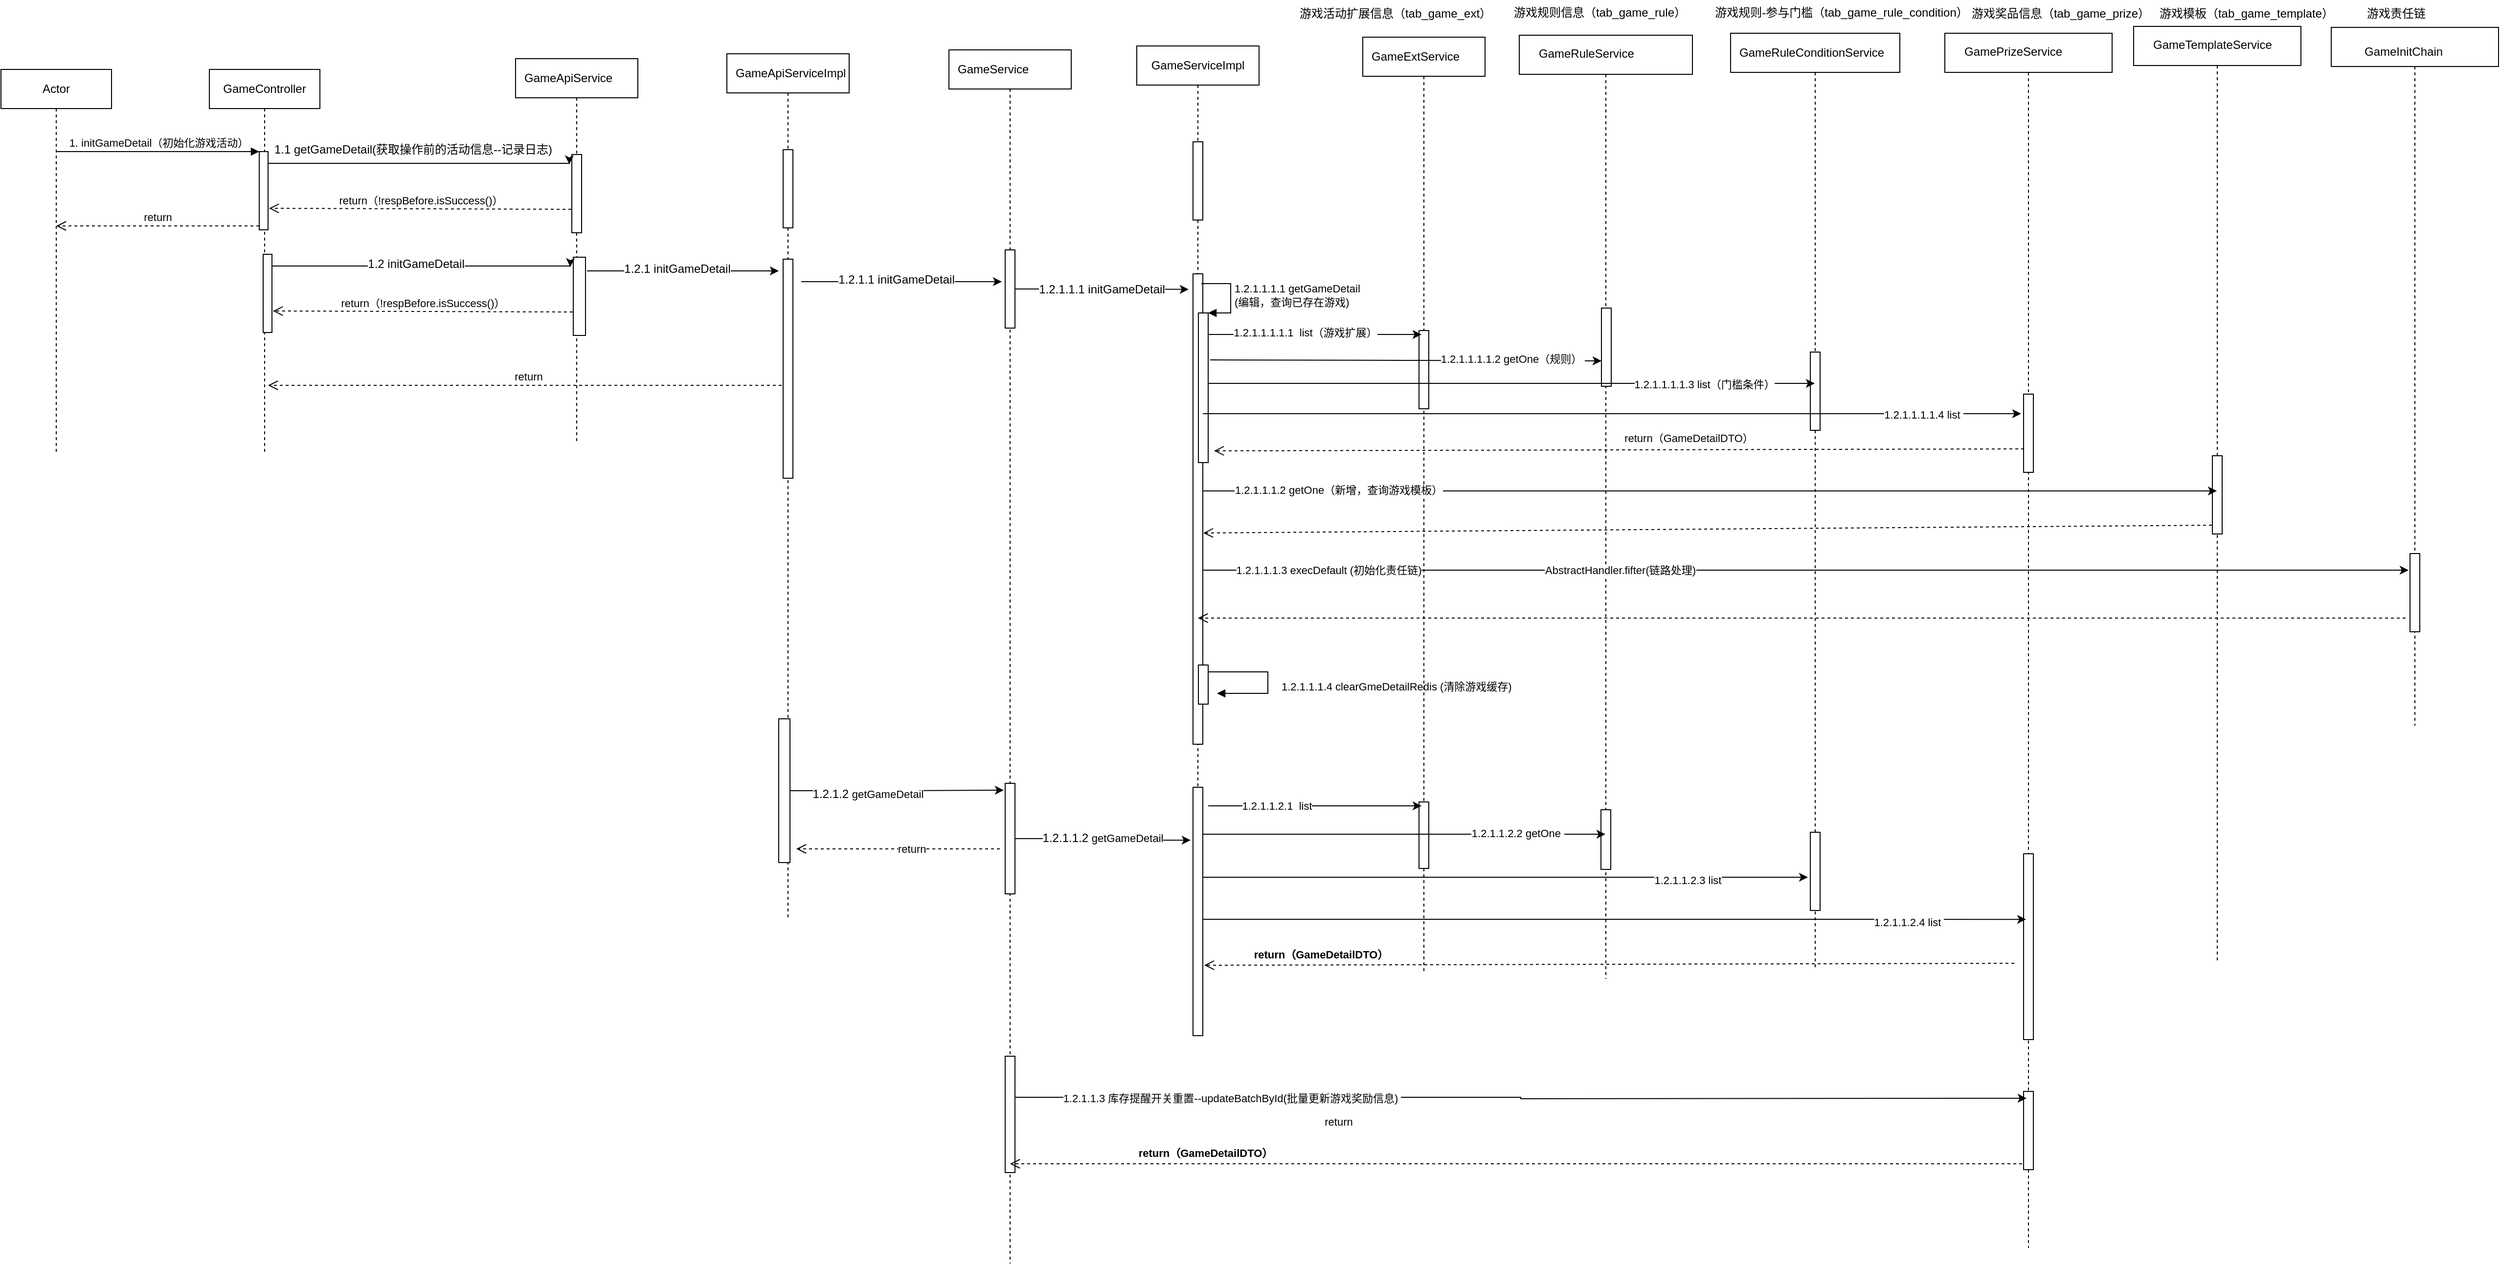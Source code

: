 <mxfile version="20.0.4" type="github">
  <diagram id="1G8xQlf1kXc83v-TsdEQ" name="第 1 页">
    <mxGraphModel dx="2686" dy="1250" grid="0" gridSize="10" guides="1" tooltips="1" connect="1" arrows="1" fold="1" page="0" pageScale="1" pageWidth="827" pageHeight="1169" math="0" shadow="0">
      <root>
        <mxCell id="0" />
        <mxCell id="1" parent="0" />
        <mxCell id="di5l27wVPfo-70FuPS_U-1" value="Actor" style="shape=umlLifeline;perimeter=lifelinePerimeter;whiteSpace=wrap;html=1;container=1;collapsible=0;recursiveResize=0;outlineConnect=0;" vertex="1" parent="1">
          <mxGeometry x="-565" y="3" width="113" height="392" as="geometry" />
        </mxCell>
        <mxCell id="di5l27wVPfo-70FuPS_U-2" value="GameController" style="shape=umlLifeline;perimeter=lifelinePerimeter;whiteSpace=wrap;html=1;container=1;collapsible=0;recursiveResize=0;outlineConnect=0;" vertex="1" parent="1">
          <mxGeometry x="-352" y="3" width="113" height="392" as="geometry" />
        </mxCell>
        <mxCell id="di5l27wVPfo-70FuPS_U-3" value="" style="html=1;points=[];perimeter=orthogonalPerimeter;" vertex="1" parent="di5l27wVPfo-70FuPS_U-2">
          <mxGeometry x="51" y="84" width="9" height="80" as="geometry" />
        </mxCell>
        <mxCell id="di5l27wVPfo-70FuPS_U-172" value="return" style="html=1;verticalAlign=bottom;endArrow=open;dashed=1;endSize=8;rounded=0;" edge="1" parent="di5l27wVPfo-70FuPS_U-2" source="di5l27wVPfo-70FuPS_U-92">
          <mxGeometry relative="1" as="geometry">
            <mxPoint x="60" y="323" as="targetPoint" />
            <mxPoint x="268" y="323" as="sourcePoint" />
          </mxGeometry>
        </mxCell>
        <mxCell id="di5l27wVPfo-70FuPS_U-4" value="1. initGameDetail（初始化游戏活动）" style="html=1;verticalAlign=bottom;endArrow=block;entryX=0;entryY=0;rounded=0;" edge="1" target="di5l27wVPfo-70FuPS_U-3" parent="1" source="di5l27wVPfo-70FuPS_U-1">
          <mxGeometry relative="1" as="geometry">
            <mxPoint x="-548" y="82" as="sourcePoint" />
          </mxGeometry>
        </mxCell>
        <mxCell id="di5l27wVPfo-70FuPS_U-8" value="&lt;div style=&quot;text-align: start;&quot;&gt;&lt;font face=&quot;monospace&quot; color=&quot;#ba0000&quot;&gt;&lt;span style=&quot;font-size: 0px;&quot;&gt;GameApiService&lt;/span&gt;&lt;/font&gt;&lt;br&gt;&lt;/div&gt;" style="shape=umlLifeline;perimeter=lifelinePerimeter;whiteSpace=wrap;html=1;container=1;collapsible=0;recursiveResize=0;outlineConnect=0;" vertex="1" parent="1">
          <mxGeometry x="-39" y="-8" width="125" height="392" as="geometry" />
        </mxCell>
        <mxCell id="di5l27wVPfo-70FuPS_U-9" value="" style="html=1;points=[];perimeter=orthogonalPerimeter;" vertex="1" parent="di5l27wVPfo-70FuPS_U-8">
          <mxGeometry x="57.5" y="98" width="10" height="80" as="geometry" />
        </mxCell>
        <mxCell id="di5l27wVPfo-70FuPS_U-11" value="GameApiService" style="text;whiteSpace=wrap;html=1;" vertex="1" parent="di5l27wVPfo-70FuPS_U-8">
          <mxGeometry x="7" y="6" width="118" height="36" as="geometry" />
        </mxCell>
        <mxCell id="di5l27wVPfo-70FuPS_U-35" style="edgeStyle=orthogonalEdgeStyle;rounded=0;orthogonalLoop=1;jettySize=auto;html=1;" edge="1" parent="di5l27wVPfo-70FuPS_U-8">
          <mxGeometry relative="1" as="geometry">
            <Array as="points">
              <mxPoint x="73" y="217" />
            </Array>
            <mxPoint x="73" y="217" as="sourcePoint" />
            <mxPoint x="269" y="217" as="targetPoint" />
          </mxGeometry>
        </mxCell>
        <mxCell id="di5l27wVPfo-70FuPS_U-37" value="&lt;span style=&quot;font-size: 12px;&quot;&gt;1.2.1 initGameDetail&lt;/span&gt;" style="edgeLabel;html=1;align=center;verticalAlign=middle;resizable=0;points=[];" vertex="1" connectable="0" parent="di5l27wVPfo-70FuPS_U-35">
          <mxGeometry x="-0.059" y="2" relative="1" as="geometry">
            <mxPoint as="offset" />
          </mxGeometry>
        </mxCell>
        <mxCell id="di5l27wVPfo-70FuPS_U-12" style="edgeStyle=orthogonalEdgeStyle;rounded=0;orthogonalLoop=1;jettySize=auto;html=1;entryX=-0.25;entryY=0.125;entryDx=0;entryDy=0;entryPerimeter=0;" edge="1" parent="1" source="di5l27wVPfo-70FuPS_U-3" target="di5l27wVPfo-70FuPS_U-9">
          <mxGeometry relative="1" as="geometry">
            <Array as="points">
              <mxPoint x="-219" y="99" />
              <mxPoint x="-219" y="99" />
            </Array>
          </mxGeometry>
        </mxCell>
        <mxCell id="di5l27wVPfo-70FuPS_U-13" value="1.1 getGameDetail(获取操作前的活动信息--记录日志)" style="text;html=1;align=center;verticalAlign=middle;resizable=0;points=[];autosize=1;strokeColor=none;fillColor=none;" vertex="1" parent="1">
          <mxGeometry x="-295" y="72" width="302" height="26" as="geometry" />
        </mxCell>
        <mxCell id="di5l27wVPfo-70FuPS_U-15" value="return（!respBefore.isSuccess()）" style="html=1;verticalAlign=bottom;endArrow=open;dashed=1;endSize=8;exitX=-0.05;exitY=0.7;rounded=0;exitDx=0;exitDy=0;exitPerimeter=0;entryX=1.111;entryY=0.725;entryDx=0;entryDy=0;entryPerimeter=0;" edge="1" parent="1" source="di5l27wVPfo-70FuPS_U-9" target="di5l27wVPfo-70FuPS_U-3">
          <mxGeometry relative="1" as="geometry">
            <mxPoint x="-290" y="140" as="targetPoint" />
            <mxPoint x="-291" y="173" as="sourcePoint" />
          </mxGeometry>
        </mxCell>
        <mxCell id="di5l27wVPfo-70FuPS_U-16" value="" style="html=1;points=[];perimeter=orthogonalPerimeter;" vertex="1" parent="1">
          <mxGeometry x="-297" y="192" width="9" height="80" as="geometry" />
        </mxCell>
        <mxCell id="di5l27wVPfo-70FuPS_U-17" value="" style="html=1;points=[];perimeter=orthogonalPerimeter;" vertex="1" parent="1">
          <mxGeometry x="20" y="195" width="12.5" height="80" as="geometry" />
        </mxCell>
        <mxCell id="di5l27wVPfo-70FuPS_U-18" style="edgeStyle=orthogonalEdgeStyle;rounded=0;orthogonalLoop=1;jettySize=auto;html=1;entryX=-0.25;entryY=0.125;entryDx=0;entryDy=0;entryPerimeter=0;" edge="1" parent="1" source="di5l27wVPfo-70FuPS_U-16" target="di5l27wVPfo-70FuPS_U-17">
          <mxGeometry relative="1" as="geometry">
            <Array as="points">
              <mxPoint x="-215" y="204" />
              <mxPoint x="-215" y="204" />
            </Array>
          </mxGeometry>
        </mxCell>
        <mxCell id="di5l27wVPfo-70FuPS_U-38" value="&lt;span style=&quot;font-size: 12px;&quot;&gt;1.2 initGameDetail&lt;/span&gt;" style="edgeLabel;html=1;align=center;verticalAlign=middle;resizable=0;points=[];" vertex="1" connectable="0" parent="di5l27wVPfo-70FuPS_U-18">
          <mxGeometry x="0.461" y="1" relative="1" as="geometry">
            <mxPoint x="-77" y="-1" as="offset" />
          </mxGeometry>
        </mxCell>
        <mxCell id="di5l27wVPfo-70FuPS_U-20" value="return（!respBefore.isSuccess()）" style="html=1;verticalAlign=bottom;endArrow=open;dashed=1;endSize=8;exitX=-0.05;exitY=0.7;rounded=0;exitDx=0;exitDy=0;exitPerimeter=0;entryX=1.111;entryY=0.725;entryDx=0;entryDy=0;entryPerimeter=0;" edge="1" parent="1" source="di5l27wVPfo-70FuPS_U-17" target="di5l27wVPfo-70FuPS_U-16">
          <mxGeometry relative="1" as="geometry">
            <mxPoint x="-286" y="245" as="targetPoint" />
            <mxPoint x="-287" y="278" as="sourcePoint" />
          </mxGeometry>
        </mxCell>
        <mxCell id="di5l27wVPfo-70FuPS_U-21" value="&lt;div style=&quot;text-align: start;&quot;&gt;GameServiceImpl&lt;br&gt;&lt;/div&gt;" style="shape=umlLifeline;perimeter=lifelinePerimeter;whiteSpace=wrap;html=1;container=1;collapsible=0;recursiveResize=0;outlineConnect=0;" vertex="1" parent="1">
          <mxGeometry x="596" y="-21" width="125" height="1012" as="geometry" />
        </mxCell>
        <mxCell id="di5l27wVPfo-70FuPS_U-22" value="" style="html=1;points=[];perimeter=orthogonalPerimeter;" vertex="1" parent="di5l27wVPfo-70FuPS_U-21">
          <mxGeometry x="57.5" y="98" width="10" height="80" as="geometry" />
        </mxCell>
        <mxCell id="di5l27wVPfo-70FuPS_U-24" value="" style="html=1;points=[];perimeter=orthogonalPerimeter;" vertex="1" parent="di5l27wVPfo-70FuPS_U-21">
          <mxGeometry x="57.5" y="233" width="10" height="481" as="geometry" />
        </mxCell>
        <mxCell id="di5l27wVPfo-70FuPS_U-39" value="" style="html=1;points=[];perimeter=orthogonalPerimeter;" vertex="1" parent="di5l27wVPfo-70FuPS_U-21">
          <mxGeometry x="63" y="273" width="10" height="153" as="geometry" />
        </mxCell>
        <mxCell id="di5l27wVPfo-70FuPS_U-40" value="1.2.1.1.1.1 getGameDetail&lt;br&gt;(编辑，查询已存在游戏)&amp;nbsp;" style="edgeStyle=orthogonalEdgeStyle;html=1;align=left;spacingLeft=2;endArrow=block;rounded=0;entryX=1;entryY=0;" edge="1" target="di5l27wVPfo-70FuPS_U-39" parent="di5l27wVPfo-70FuPS_U-21">
          <mxGeometry relative="1" as="geometry">
            <mxPoint x="66" y="243" as="sourcePoint" />
            <Array as="points">
              <mxPoint x="96" y="243" />
            </Array>
          </mxGeometry>
        </mxCell>
        <mxCell id="di5l27wVPfo-70FuPS_U-67" value="return（GameDetailDTO）" style="html=1;verticalAlign=bottom;endArrow=open;dashed=1;endSize=8;rounded=0;exitX=0.05;exitY=0.7;exitDx=0;exitDy=0;exitPerimeter=0;" edge="1" parent="di5l27wVPfo-70FuPS_U-21" source="di5l27wVPfo-70FuPS_U-59">
          <mxGeometry x="-0.172" y="-3" relative="1" as="geometry">
            <mxPoint x="905" y="410" as="sourcePoint" />
            <mxPoint x="79" y="414" as="targetPoint" />
            <mxPoint as="offset" />
          </mxGeometry>
        </mxCell>
        <mxCell id="di5l27wVPfo-70FuPS_U-90" value="1.2.1.1.1.4 clearGmeDetailRedis (清除游戏缓存)" style="edgeStyle=orthogonalEdgeStyle;html=1;align=left;spacingLeft=2;endArrow=block;rounded=0;startArrow=none;" edge="1" parent="di5l27wVPfo-70FuPS_U-21" source="di5l27wVPfo-70FuPS_U-89">
          <mxGeometry x="0.126" y="10" relative="1" as="geometry">
            <mxPoint x="68" y="640" as="sourcePoint" />
            <Array as="points">
              <mxPoint x="134" y="640" />
              <mxPoint x="134" y="662" />
            </Array>
            <mxPoint x="82" y="662" as="targetPoint" />
            <mxPoint as="offset" />
          </mxGeometry>
        </mxCell>
        <mxCell id="di5l27wVPfo-70FuPS_U-89" value="" style="html=1;points=[];perimeter=orthogonalPerimeter;" vertex="1" parent="di5l27wVPfo-70FuPS_U-21">
          <mxGeometry x="63" y="633" width="10" height="40" as="geometry" />
        </mxCell>
        <mxCell id="di5l27wVPfo-70FuPS_U-121" value="" style="html=1;points=[];perimeter=orthogonalPerimeter;" vertex="1" parent="di5l27wVPfo-70FuPS_U-21">
          <mxGeometry x="57.5" y="758" width="10" height="254" as="geometry" />
        </mxCell>
        <mxCell id="di5l27wVPfo-70FuPS_U-26" value="&lt;div style=&quot;text-align: start;&quot;&gt;&lt;font face=&quot;monospace&quot; color=&quot;#ba0000&quot;&gt;&lt;span style=&quot;font-size: 0px;&quot;&gt;GameApiService&lt;/span&gt;&lt;/font&gt;&lt;br&gt;&lt;/div&gt;" style="shape=umlLifeline;perimeter=lifelinePerimeter;whiteSpace=wrap;html=1;container=1;collapsible=0;recursiveResize=0;outlineConnect=0;" vertex="1" parent="1">
          <mxGeometry x="987" y="-32" width="177" height="965" as="geometry" />
        </mxCell>
        <mxCell id="di5l27wVPfo-70FuPS_U-27" value="" style="html=1;points=[];perimeter=orthogonalPerimeter;" vertex="1" parent="di5l27wVPfo-70FuPS_U-26">
          <mxGeometry x="84" y="279" width="10" height="80" as="geometry" />
        </mxCell>
        <mxCell id="di5l27wVPfo-70FuPS_U-28" value="GameRuleService" style="text;whiteSpace=wrap;html=1;" vertex="1" parent="di5l27wVPfo-70FuPS_U-26">
          <mxGeometry x="18" y="5" width="118" height="36" as="geometry" />
        </mxCell>
        <mxCell id="di5l27wVPfo-70FuPS_U-145" value="" style="html=1;points=[];perimeter=orthogonalPerimeter;" vertex="1" parent="di5l27wVPfo-70FuPS_U-26">
          <mxGeometry x="83.5" y="792" width="10" height="61" as="geometry" />
        </mxCell>
        <mxCell id="di5l27wVPfo-70FuPS_U-155" value="return（GameDetailDTO）" style="html=1;verticalAlign=bottom;endArrow=open;dashed=1;endSize=8;rounded=0;exitX=0.05;exitY=0.7;exitDx=0;exitDy=0;exitPerimeter=0;fontStyle=1" edge="1" parent="di5l27wVPfo-70FuPS_U-26">
          <mxGeometry x="0.713" y="-2" relative="1" as="geometry">
            <mxPoint x="506" y="949" as="sourcePoint" />
            <mxPoint x="-322" y="951" as="targetPoint" />
            <mxPoint as="offset" />
          </mxGeometry>
        </mxCell>
        <mxCell id="di5l27wVPfo-70FuPS_U-30" value="&lt;div style=&quot;text-align: start;&quot;&gt;&lt;font face=&quot;monospace&quot; color=&quot;#ba0000&quot;&gt;&lt;span style=&quot;font-size: 0px;&quot;&gt;GameApiService&lt;/span&gt;&lt;/font&gt;&lt;br&gt;&lt;/div&gt;" style="shape=umlLifeline;perimeter=lifelinePerimeter;whiteSpace=wrap;html=1;container=1;collapsible=0;recursiveResize=0;outlineConnect=0;" vertex="1" parent="1">
          <mxGeometry x="1203" y="-34" width="173" height="958" as="geometry" />
        </mxCell>
        <mxCell id="di5l27wVPfo-70FuPS_U-32" value="GameRuleConditionService" style="text;whiteSpace=wrap;html=1;" vertex="1" parent="di5l27wVPfo-70FuPS_U-30">
          <mxGeometry x="7" y="6" width="118" height="36" as="geometry" />
        </mxCell>
        <mxCell id="di5l27wVPfo-70FuPS_U-33" value="" style="html=1;points=[];perimeter=orthogonalPerimeter;" vertex="1" parent="di5l27wVPfo-70FuPS_U-30">
          <mxGeometry x="81.5" y="326" width="10" height="80" as="geometry" />
        </mxCell>
        <mxCell id="di5l27wVPfo-70FuPS_U-148" value="" style="html=1;points=[];perimeter=orthogonalPerimeter;" vertex="1" parent="di5l27wVPfo-70FuPS_U-30">
          <mxGeometry x="81.5" y="817" width="10" height="80" as="geometry" />
        </mxCell>
        <mxCell id="di5l27wVPfo-70FuPS_U-43" value="&lt;div style=&quot;text-align: start;&quot;&gt;&lt;span style=&quot;color: rgba(0, 0, 0, 0); font-family: monospace; font-size: 0px;&quot;&gt;%3CmxGraphModel%3E%3Croot%3E%3CmxCell%20id%3D%220%22%2F%3E%3CmxCell%20id%3D%221%22%20parent%3D%220%22%2F%3E%3CmxCell%20id%3D%222%22%20value%3D%22%22%20style%3D%22html%3D1%3Bpoints%3D%5B%5D%3Bperimeter%3DorthogonalPerimeter%3B%22%20vertex%3D%221%22%20parent%3D%221%22%3E%3CmxGeometry%20x%3D%22884.5%22%20y%3D%22270%22%20width%3D%2210%22%20height%3D%2280%22%20as%3D%22geometry%22%2F%3E%3C%2FmxCell%3E%3C%2Froot%3E%3C%2FmxGraphModel%3E&lt;/span&gt;&lt;br&gt;&lt;/div&gt;&lt;span style=&quot;color: rgba(0, 0, 0, 0); font-family: monospace; font-size: 0px; text-align: start;&quot;&gt;%3CmxGraphModel%3E%3Croot%3E%3CmxCell%20id%3D%220%22%2F%3E%3CmxCell%20id%3D%221%22%20parent%3D%220%22%2F%3E%3CmxCell%20id%3D%222%22%20value%3D%22%22%20style%3D%22html%3D1%3Bpoints%3D%5B%5D%3Bperimeter%3DorthogonalPerimeter%3B%22%20vertex%3D%221%22%20parent%3D%221%22%3E%3CmxGeometry%20x%3D%22884.5%22%20y%3D%22270%22%20width%3D%2210%22%20height%3D%2280%22%20as%3D%22geometry%22%2F%3E%3C%2FmxCell%3E%3C%2Froot%3E%3C%2FmxGraphModel%3E&lt;/span&gt;" style="shape=umlLifeline;perimeter=lifelinePerimeter;whiteSpace=wrap;html=1;container=1;collapsible=0;recursiveResize=0;outlineConnect=0;" vertex="1" parent="1">
          <mxGeometry x="827" y="-30" width="125" height="957" as="geometry" />
        </mxCell>
        <mxCell id="di5l27wVPfo-70FuPS_U-45" value="GameExtService" style="text;whiteSpace=wrap;html=1;" vertex="1" parent="di5l27wVPfo-70FuPS_U-43">
          <mxGeometry x="7" y="6" width="118" height="36" as="geometry" />
        </mxCell>
        <mxCell id="di5l27wVPfo-70FuPS_U-29" value="" style="html=1;points=[];perimeter=orthogonalPerimeter;" vertex="1" parent="di5l27wVPfo-70FuPS_U-43">
          <mxGeometry x="57.5" y="300" width="10" height="80" as="geometry" />
        </mxCell>
        <mxCell id="di5l27wVPfo-70FuPS_U-142" value="" style="html=1;points=[];perimeter=orthogonalPerimeter;" vertex="1" parent="di5l27wVPfo-70FuPS_U-43">
          <mxGeometry x="57.5" y="782" width="10" height="68" as="geometry" />
        </mxCell>
        <mxCell id="di5l27wVPfo-70FuPS_U-143" style="edgeStyle=orthogonalEdgeStyle;rounded=0;orthogonalLoop=1;jettySize=auto;html=1;entryX=0.25;entryY=0.463;entryDx=0;entryDy=0;entryPerimeter=0;" edge="1" parent="di5l27wVPfo-70FuPS_U-43">
          <mxGeometry relative="1" as="geometry">
            <mxPoint x="-158" y="786" as="sourcePoint" />
            <mxPoint x="60" y="786.04" as="targetPoint" />
            <Array as="points">
              <mxPoint x="-105" y="786" />
              <mxPoint x="-105" y="786" />
            </Array>
          </mxGeometry>
        </mxCell>
        <mxCell id="di5l27wVPfo-70FuPS_U-144" value="1.2.1.1.2.1&amp;nbsp; list" style="edgeLabel;html=1;align=center;verticalAlign=middle;resizable=0;points=[];" vertex="1" connectable="0" parent="di5l27wVPfo-70FuPS_U-143">
          <mxGeometry x="-0.357" relative="1" as="geometry">
            <mxPoint as="offset" />
          </mxGeometry>
        </mxCell>
        <mxCell id="di5l27wVPfo-70FuPS_U-47" style="edgeStyle=orthogonalEdgeStyle;rounded=0;orthogonalLoop=1;jettySize=auto;html=1;entryX=0.25;entryY=0.463;entryDx=0;entryDy=0;entryPerimeter=0;" edge="1" parent="1" source="di5l27wVPfo-70FuPS_U-39">
          <mxGeometry relative="1" as="geometry">
            <mxPoint x="887" y="274.04" as="targetPoint" />
            <Array as="points">
              <mxPoint x="722" y="274" />
              <mxPoint x="722" y="274" />
            </Array>
          </mxGeometry>
        </mxCell>
        <mxCell id="di5l27wVPfo-70FuPS_U-49" value="1.2.1.1.1.1.1&amp;nbsp; list（游戏扩展）" style="edgeLabel;html=1;align=center;verticalAlign=middle;resizable=0;points=[];" vertex="1" connectable="0" parent="di5l27wVPfo-70FuPS_U-47">
          <mxGeometry x="-0.357" relative="1" as="geometry">
            <mxPoint x="29" y="-2" as="offset" />
          </mxGeometry>
        </mxCell>
        <mxCell id="di5l27wVPfo-70FuPS_U-50" value="游戏活动扩展信息（tab_game_ext）" style="text;html=1;align=center;verticalAlign=middle;resizable=0;points=[];autosize=1;strokeColor=none;fillColor=none;" vertex="1" parent="1">
          <mxGeometry x="753" y="-67" width="214" height="26" as="geometry" />
        </mxCell>
        <mxCell id="di5l27wVPfo-70FuPS_U-52" style="edgeStyle=orthogonalEdgeStyle;rounded=0;orthogonalLoop=1;jettySize=auto;html=1;entryX=0;entryY=0.675;entryDx=0;entryDy=0;entryPerimeter=0;" edge="1" parent="1" target="di5l27wVPfo-70FuPS_U-27">
          <mxGeometry relative="1" as="geometry">
            <mxPoint x="671" y="300" as="sourcePoint" />
            <mxPoint x="1008" y="294" as="targetPoint" />
            <Array as="points" />
          </mxGeometry>
        </mxCell>
        <mxCell id="di5l27wVPfo-70FuPS_U-53" value="1.2.1.1.1.1.2 getOne（规则）&amp;nbsp;" style="edgeLabel;html=1;align=center;verticalAlign=middle;resizable=0;points=[];" vertex="1" connectable="0" parent="di5l27wVPfo-70FuPS_U-52">
          <mxGeometry x="0.395" y="-1" relative="1" as="geometry">
            <mxPoint x="30" y="-3" as="offset" />
          </mxGeometry>
        </mxCell>
        <mxCell id="di5l27wVPfo-70FuPS_U-51" value="游戏规则信息（tab_game_rule）" style="text;html=1;align=center;verticalAlign=middle;resizable=0;points=[];autosize=1;strokeColor=none;fillColor=none;" vertex="1" parent="1">
          <mxGeometry x="972" y="-68" width="194" height="26" as="geometry" />
        </mxCell>
        <mxCell id="di5l27wVPfo-70FuPS_U-55" style="edgeStyle=orthogonalEdgeStyle;rounded=0;orthogonalLoop=1;jettySize=auto;html=1;" edge="1" parent="1" source="di5l27wVPfo-70FuPS_U-39" target="di5l27wVPfo-70FuPS_U-30">
          <mxGeometry relative="1" as="geometry">
            <mxPoint x="1266" y="330" as="targetPoint" />
            <Array as="points">
              <mxPoint x="871" y="324" />
              <mxPoint x="871" y="324" />
            </Array>
          </mxGeometry>
        </mxCell>
        <mxCell id="di5l27wVPfo-70FuPS_U-56" value="1.2.1.1.1.1.3 list（门槛条件）" style="edgeLabel;html=1;align=center;verticalAlign=middle;resizable=0;points=[];" vertex="1" connectable="0" parent="di5l27wVPfo-70FuPS_U-55">
          <mxGeometry x="0.636" y="-1" relative="1" as="geometry">
            <mxPoint as="offset" />
          </mxGeometry>
        </mxCell>
        <mxCell id="di5l27wVPfo-70FuPS_U-57" value="游戏规则-参与门槛（tab_game_rule_condition）" style="text;html=1;align=center;verticalAlign=middle;resizable=0;points=[];autosize=1;strokeColor=none;fillColor=none;" vertex="1" parent="1">
          <mxGeometry x="1177" y="-68" width="277" height="26" as="geometry" />
        </mxCell>
        <mxCell id="di5l27wVPfo-70FuPS_U-58" value="&lt;div style=&quot;text-align: start;&quot;&gt;&lt;font face=&quot;monospace&quot; color=&quot;#ba0000&quot;&gt;&lt;span style=&quot;font-size: 0px;&quot;&gt;GameApiService&lt;/span&gt;&lt;/font&gt;&lt;br&gt;&lt;/div&gt;" style="shape=umlLifeline;perimeter=lifelinePerimeter;whiteSpace=wrap;html=1;container=1;collapsible=0;recursiveResize=0;outlineConnect=0;" vertex="1" parent="1">
          <mxGeometry x="1422" y="-34" width="171" height="1242" as="geometry" />
        </mxCell>
        <mxCell id="di5l27wVPfo-70FuPS_U-59" value="" style="html=1;points=[];perimeter=orthogonalPerimeter;" vertex="1" parent="di5l27wVPfo-70FuPS_U-58">
          <mxGeometry x="80.5" y="369" width="10" height="80" as="geometry" />
        </mxCell>
        <mxCell id="di5l27wVPfo-70FuPS_U-60" value="GamePrizeService" style="text;whiteSpace=wrap;html=1;" vertex="1" parent="di5l27wVPfo-70FuPS_U-58">
          <mxGeometry x="18" y="5" width="118" height="36" as="geometry" />
        </mxCell>
        <mxCell id="di5l27wVPfo-70FuPS_U-151" value="" style="html=1;points=[];perimeter=orthogonalPerimeter;" vertex="1" parent="di5l27wVPfo-70FuPS_U-58">
          <mxGeometry x="80.5" y="839" width="10" height="190" as="geometry" />
        </mxCell>
        <mxCell id="di5l27wVPfo-70FuPS_U-159" value="" style="html=1;points=[];perimeter=orthogonalPerimeter;" vertex="1" parent="di5l27wVPfo-70FuPS_U-58">
          <mxGeometry x="80.5" y="1082" width="10" height="80" as="geometry" />
        </mxCell>
        <mxCell id="di5l27wVPfo-70FuPS_U-166" style="edgeStyle=orthogonalEdgeStyle;rounded=0;orthogonalLoop=1;jettySize=auto;html=1;entryX=0.25;entryY=0.063;entryDx=0;entryDy=0;entryPerimeter=0;exitX=0.95;exitY=0.353;exitDx=0;exitDy=0;exitPerimeter=0;" edge="1" parent="di5l27wVPfo-70FuPS_U-58" source="di5l27wVPfo-70FuPS_U-165">
          <mxGeometry relative="1" as="geometry">
            <mxPoint x="-1557" y="1089" as="sourcePoint" />
            <mxPoint x="83.5" y="1089" as="targetPoint" />
          </mxGeometry>
        </mxCell>
        <mxCell id="di5l27wVPfo-70FuPS_U-169" value="1.2.1.1.3 库存提醒开关重置--updateBatchById(批量更新游戏奖励信息)&amp;nbsp;" style="edgeLabel;html=1;align=center;verticalAlign=middle;resizable=0;points=[];" vertex="1" connectable="0" parent="di5l27wVPfo-70FuPS_U-166">
          <mxGeometry x="-0.825" y="4" relative="1" as="geometry">
            <mxPoint x="131" y="5" as="offset" />
          </mxGeometry>
        </mxCell>
        <mxCell id="di5l27wVPfo-70FuPS_U-63" style="edgeStyle=orthogonalEdgeStyle;rounded=0;orthogonalLoop=1;jettySize=auto;html=1;entryX=-0.25;entryY=0.25;entryDx=0;entryDy=0;entryPerimeter=0;" edge="1" parent="1" source="di5l27wVPfo-70FuPS_U-24" target="di5l27wVPfo-70FuPS_U-59">
          <mxGeometry relative="1" as="geometry">
            <mxPoint x="1485" y="348" as="targetPoint" />
            <Array as="points">
              <mxPoint x="868" y="355" />
              <mxPoint x="868" y="355" />
            </Array>
          </mxGeometry>
        </mxCell>
        <mxCell id="di5l27wVPfo-70FuPS_U-64" value="1.2.1.1.1.1.4 list&amp;nbsp;" style="edgeLabel;html=1;align=center;verticalAlign=middle;resizable=0;points=[];" vertex="1" connectable="0" parent="di5l27wVPfo-70FuPS_U-63">
          <mxGeometry x="0.76" y="-1" relative="1" as="geometry">
            <mxPoint as="offset" />
          </mxGeometry>
        </mxCell>
        <mxCell id="di5l27wVPfo-70FuPS_U-65" value="游戏奖品信息（tab_game_prize）" style="text;html=1;align=center;verticalAlign=middle;resizable=0;points=[];autosize=1;strokeColor=none;fillColor=none;" vertex="1" parent="1">
          <mxGeometry x="1440" y="-67" width="200" height="26" as="geometry" />
        </mxCell>
        <mxCell id="di5l27wVPfo-70FuPS_U-70" value="&lt;div style=&quot;text-align: start;&quot;&gt;&lt;font face=&quot;monospace&quot; color=&quot;#ba0000&quot;&gt;&lt;span style=&quot;font-size: 0px;&quot;&gt;GameApiService&lt;/span&gt;&lt;/font&gt;&lt;br&gt;&lt;/div&gt;" style="shape=umlLifeline;perimeter=lifelinePerimeter;whiteSpace=wrap;html=1;container=1;collapsible=0;recursiveResize=0;outlineConnect=0;" vertex="1" parent="1">
          <mxGeometry x="1615" y="-41" width="171" height="956" as="geometry" />
        </mxCell>
        <mxCell id="di5l27wVPfo-70FuPS_U-71" value="" style="html=1;points=[];perimeter=orthogonalPerimeter;" vertex="1" parent="di5l27wVPfo-70FuPS_U-70">
          <mxGeometry x="80.5" y="439" width="10" height="80" as="geometry" />
        </mxCell>
        <mxCell id="di5l27wVPfo-70FuPS_U-72" value="GameTemplateService" style="text;whiteSpace=wrap;html=1;" vertex="1" parent="di5l27wVPfo-70FuPS_U-70">
          <mxGeometry x="18" y="5" width="118" height="36" as="geometry" />
        </mxCell>
        <mxCell id="di5l27wVPfo-70FuPS_U-74" style="edgeStyle=orthogonalEdgeStyle;rounded=0;orthogonalLoop=1;jettySize=auto;html=1;" edge="1" parent="1" source="di5l27wVPfo-70FuPS_U-24" target="di5l27wVPfo-70FuPS_U-70">
          <mxGeometry relative="1" as="geometry">
            <mxPoint x="1609" y="412" as="targetPoint" />
            <Array as="points">
              <mxPoint x="1098" y="434" />
              <mxPoint x="1098" y="434" />
            </Array>
          </mxGeometry>
        </mxCell>
        <mxCell id="di5l27wVPfo-70FuPS_U-75" value="&lt;span style=&quot;text-align: left;&quot;&gt;1.2.1.1.1.2&lt;/span&gt;&amp;nbsp;getOne（新增，查询游戏模板）" style="edgeLabel;html=1;align=center;verticalAlign=middle;resizable=0;points=[];" vertex="1" connectable="0" parent="di5l27wVPfo-70FuPS_U-74">
          <mxGeometry x="-0.875" y="-2" relative="1" as="geometry">
            <mxPoint x="73" y="-3" as="offset" />
          </mxGeometry>
        </mxCell>
        <mxCell id="di5l27wVPfo-70FuPS_U-76" value="游戏模板（tab_game_template）" style="text;html=1;align=center;verticalAlign=middle;resizable=0;points=[];autosize=1;strokeColor=none;fillColor=none;" vertex="1" parent="1">
          <mxGeometry x="1632" y="-67" width="196" height="26" as="geometry" />
        </mxCell>
        <mxCell id="di5l27wVPfo-70FuPS_U-77" value="&lt;div style=&quot;text-align: start;&quot;&gt;&lt;font face=&quot;monospace&quot; color=&quot;#ba0000&quot;&gt;&lt;span style=&quot;font-size: 0px;&quot;&gt;GameApiService&lt;/span&gt;&lt;/font&gt;&lt;br&gt;&lt;/div&gt;" style="shape=umlLifeline;perimeter=lifelinePerimeter;whiteSpace=wrap;html=1;container=1;collapsible=0;recursiveResize=0;outlineConnect=0;" vertex="1" parent="1">
          <mxGeometry x="1817" y="-40" width="171" height="714" as="geometry" />
        </mxCell>
        <mxCell id="di5l27wVPfo-70FuPS_U-78" value="" style="html=1;points=[];perimeter=orthogonalPerimeter;" vertex="1" parent="di5l27wVPfo-70FuPS_U-77">
          <mxGeometry x="80.5" y="538" width="10" height="80" as="geometry" />
        </mxCell>
        <mxCell id="di5l27wVPfo-70FuPS_U-79" value="&lt;font face=&quot;monospace&quot; color=&quot;#ba0000&quot;&gt;&lt;span style=&quot;font-size: 0px;&quot;&gt;GameInitChain&lt;/span&gt;&lt;/font&gt;" style="text;whiteSpace=wrap;html=1;" vertex="1" parent="di5l27wVPfo-70FuPS_U-77">
          <mxGeometry x="18" y="5" width="118" height="36" as="geometry" />
        </mxCell>
        <mxCell id="di5l27wVPfo-70FuPS_U-83" value="GameInitChain" style="text;whiteSpace=wrap;html=1;" vertex="1" parent="di5l27wVPfo-70FuPS_U-77">
          <mxGeometry x="31.5" y="11" width="108" height="36" as="geometry" />
        </mxCell>
        <mxCell id="di5l27wVPfo-70FuPS_U-87" value="" style="html=1;verticalAlign=bottom;endArrow=open;dashed=1;endSize=8;rounded=0;" edge="1" parent="di5l27wVPfo-70FuPS_U-77" target="di5l27wVPfo-70FuPS_U-21">
          <mxGeometry relative="1" as="geometry">
            <mxPoint x="76" y="604" as="sourcePoint" />
            <mxPoint x="-940" y="622" as="targetPoint" />
          </mxGeometry>
        </mxCell>
        <mxCell id="di5l27wVPfo-70FuPS_U-84" value="游戏责任链" style="text;html=1;align=center;verticalAlign=middle;resizable=0;points=[];autosize=1;strokeColor=none;fillColor=none;" vertex="1" parent="1">
          <mxGeometry x="1844" y="-67" width="78" height="26" as="geometry" />
        </mxCell>
        <mxCell id="di5l27wVPfo-70FuPS_U-85" style="edgeStyle=orthogonalEdgeStyle;rounded=0;orthogonalLoop=1;jettySize=auto;html=1;entryX=-0.15;entryY=0.213;entryDx=0;entryDy=0;entryPerimeter=0;" edge="1" parent="1" source="di5l27wVPfo-70FuPS_U-24" target="di5l27wVPfo-70FuPS_U-78">
          <mxGeometry relative="1" as="geometry">
            <Array as="points">
              <mxPoint x="1104" y="515" />
              <mxPoint x="1104" y="515" />
            </Array>
          </mxGeometry>
        </mxCell>
        <mxCell id="di5l27wVPfo-70FuPS_U-86" value="&lt;span style=&quot;text-align: left;&quot;&gt;1.2.1.1.1.3&amp;nbsp;&lt;/span&gt;execDefault (初始化责任链)" style="edgeLabel;html=1;align=center;verticalAlign=middle;resizable=0;points=[];" vertex="1" connectable="0" parent="di5l27wVPfo-70FuPS_U-85">
          <mxGeometry x="-0.946" y="-1" relative="1" as="geometry">
            <mxPoint x="95" y="-1" as="offset" />
          </mxGeometry>
        </mxCell>
        <mxCell id="di5l27wVPfo-70FuPS_U-88" value="&lt;span style=&quot;font-size: 11px;&quot;&gt;AbstractHandler.fifter(链路处理)&lt;/span&gt;" style="edgeLabel;html=1;align=center;verticalAlign=middle;resizable=0;points=[];" vertex="1" connectable="0" parent="di5l27wVPfo-70FuPS_U-85">
          <mxGeometry x="-0.326" y="-2" relative="1" as="geometry">
            <mxPoint x="11" y="-2" as="offset" />
          </mxGeometry>
        </mxCell>
        <mxCell id="di5l27wVPfo-70FuPS_U-92" value="&lt;div style=&quot;text-align: start;&quot;&gt;&lt;font face=&quot;monospace&quot; color=&quot;#ba0000&quot;&gt;&lt;span style=&quot;font-size: 0px;&quot;&gt;GameApiService&lt;/span&gt;&lt;/font&gt;&lt;br&gt;&lt;/div&gt;" style="shape=umlLifeline;perimeter=lifelinePerimeter;whiteSpace=wrap;html=1;container=1;collapsible=0;recursiveResize=0;outlineConnect=0;" vertex="1" parent="1">
          <mxGeometry x="177" y="-13" width="125" height="886" as="geometry" />
        </mxCell>
        <mxCell id="di5l27wVPfo-70FuPS_U-93" value="" style="html=1;points=[];perimeter=orthogonalPerimeter;" vertex="1" parent="di5l27wVPfo-70FuPS_U-92">
          <mxGeometry x="57.5" y="98" width="10" height="80" as="geometry" />
        </mxCell>
        <mxCell id="di5l27wVPfo-70FuPS_U-94" value="GameApiServiceImpl" style="text;whiteSpace=wrap;html=1;" vertex="1" parent="di5l27wVPfo-70FuPS_U-92">
          <mxGeometry x="7" y="6" width="118" height="36" as="geometry" />
        </mxCell>
        <mxCell id="di5l27wVPfo-70FuPS_U-95" value="" style="html=1;points=[];perimeter=orthogonalPerimeter;" vertex="1" parent="di5l27wVPfo-70FuPS_U-92">
          <mxGeometry x="57.5" y="210" width="10" height="224" as="geometry" />
        </mxCell>
        <mxCell id="di5l27wVPfo-70FuPS_U-126" value="&lt;span style=&quot;color: rgba(0, 0, 0, 0); font-family: monospace; font-size: 0px; text-align: start;&quot;&gt;%3CmxGraphModel%3E%3Croot%3E%3CmxCell%20id%3D%220%22%2F%3E%3CmxCell%20id%3D%221%22%20parent%3D%220%22%2F%3E%3CmxCell%20id%3D%222%22%20value%3D%22%22%20style%3D%22html%3D1%3Bpoints%3D%5B%5D%3Bperimeter%3DorthogonalPerimeter%3B%22%20vertex%3D%221%22%20parent%3D%221%22%3E%3CmxGeometry%20x%3D%22234.5%22%20y%3D%22191.5%22%20width%3D%2210%22%20height%3D%2280%22%20as%3D%22geometry%22%2F%3E%3C%2FmxCell%3E%3C%2Froot%3E%3C%2FmxGraphModel%3E&lt;/span&gt;" style="html=1;points=[];perimeter=orthogonalPerimeter;" vertex="1" parent="di5l27wVPfo-70FuPS_U-92">
          <mxGeometry x="53" y="680" width="11.5" height="147" as="geometry" />
        </mxCell>
        <mxCell id="di5l27wVPfo-70FuPS_U-104" value="&lt;div style=&quot;text-align: start;&quot;&gt;&lt;font face=&quot;monospace&quot; color=&quot;#ba0000&quot;&gt;&lt;span style=&quot;font-size: 0px;&quot;&gt;GameApiService&lt;/span&gt;&lt;/font&gt;&lt;br&gt;&lt;/div&gt;" style="shape=umlLifeline;perimeter=lifelinePerimeter;whiteSpace=wrap;html=1;container=1;collapsible=0;recursiveResize=0;outlineConnect=0;" vertex="1" parent="1">
          <mxGeometry x="404" y="-17" width="125" height="1241" as="geometry" />
        </mxCell>
        <mxCell id="di5l27wVPfo-70FuPS_U-106" value="GameService" style="text;whiteSpace=wrap;html=1;" vertex="1" parent="di5l27wVPfo-70FuPS_U-104">
          <mxGeometry x="7" y="6" width="118" height="36" as="geometry" />
        </mxCell>
        <mxCell id="di5l27wVPfo-70FuPS_U-107" value="" style="html=1;points=[];perimeter=orthogonalPerimeter;" vertex="1" parent="di5l27wVPfo-70FuPS_U-104">
          <mxGeometry x="57.5" y="204.5" width="10" height="80" as="geometry" />
        </mxCell>
        <mxCell id="di5l27wVPfo-70FuPS_U-113" style="edgeStyle=orthogonalEdgeStyle;rounded=0;orthogonalLoop=1;jettySize=auto;html=1;" edge="1" parent="di5l27wVPfo-70FuPS_U-104">
          <mxGeometry relative="1" as="geometry">
            <Array as="points">
              <mxPoint x="-142" y="237" />
            </Array>
            <mxPoint x="-151" y="237" as="sourcePoint" />
            <mxPoint x="54" y="237" as="targetPoint" />
          </mxGeometry>
        </mxCell>
        <mxCell id="di5l27wVPfo-70FuPS_U-114" value="&lt;span style=&quot;font-size: 12px;&quot;&gt;1.2.1.1 initGameDetail&lt;/span&gt;" style="edgeLabel;html=1;align=center;verticalAlign=middle;resizable=0;points=[];" vertex="1" connectable="0" parent="di5l27wVPfo-70FuPS_U-113">
          <mxGeometry x="-0.059" y="2" relative="1" as="geometry">
            <mxPoint as="offset" />
          </mxGeometry>
        </mxCell>
        <mxCell id="di5l27wVPfo-70FuPS_U-122" value="" style="html=1;points=[];perimeter=orthogonalPerimeter;" vertex="1" parent="di5l27wVPfo-70FuPS_U-104">
          <mxGeometry x="57.5" y="750" width="10" height="113" as="geometry" />
        </mxCell>
        <mxCell id="di5l27wVPfo-70FuPS_U-165" value="" style="html=1;points=[];perimeter=orthogonalPerimeter;" vertex="1" parent="di5l27wVPfo-70FuPS_U-104">
          <mxGeometry x="57.5" y="1029" width="10" height="119" as="geometry" />
        </mxCell>
        <mxCell id="di5l27wVPfo-70FuPS_U-119" style="edgeStyle=orthogonalEdgeStyle;rounded=0;orthogonalLoop=1;jettySize=auto;html=1;entryX=-0.45;entryY=0.033;entryDx=0;entryDy=0;entryPerimeter=0;" edge="1" parent="1" source="di5l27wVPfo-70FuPS_U-107" target="di5l27wVPfo-70FuPS_U-24">
          <mxGeometry relative="1" as="geometry" />
        </mxCell>
        <mxCell id="di5l27wVPfo-70FuPS_U-120" value="&lt;span style=&quot;font-size: 12px;&quot;&gt;1.2.1.1.1 initGameDetail&lt;/span&gt;" style="edgeLabel;html=1;align=center;verticalAlign=middle;resizable=0;points=[];" vertex="1" connectable="0" parent="di5l27wVPfo-70FuPS_U-119">
          <mxGeometry x="-0.185" y="2" relative="1" as="geometry">
            <mxPoint x="16" y="2" as="offset" />
          </mxGeometry>
        </mxCell>
        <mxCell id="di5l27wVPfo-70FuPS_U-124" style="edgeStyle=orthogonalEdgeStyle;rounded=0;orthogonalLoop=1;jettySize=auto;html=1;entryX=-0.25;entryY=0.213;entryDx=0;entryDy=0;entryPerimeter=0;" edge="1" parent="1" source="di5l27wVPfo-70FuPS_U-122" target="di5l27wVPfo-70FuPS_U-121">
          <mxGeometry relative="1" as="geometry">
            <Array as="points" />
          </mxGeometry>
        </mxCell>
        <mxCell id="di5l27wVPfo-70FuPS_U-125" value="&lt;span style=&quot;font-size: 12px;&quot;&gt;1.2.1.1.2&amp;nbsp;&lt;/span&gt;getGameDetail" style="edgeLabel;html=1;align=center;verticalAlign=middle;resizable=0;points=[];" vertex="1" connectable="0" parent="di5l27wVPfo-70FuPS_U-124">
          <mxGeometry x="-0.377" relative="1" as="geometry">
            <mxPoint x="33" y="-1" as="offset" />
          </mxGeometry>
        </mxCell>
        <mxCell id="di5l27wVPfo-70FuPS_U-128" style="edgeStyle=orthogonalEdgeStyle;rounded=0;orthogonalLoop=1;jettySize=auto;html=1;entryX=-0.15;entryY=0.062;entryDx=0;entryDy=0;entryPerimeter=0;" edge="1" parent="1" source="di5l27wVPfo-70FuPS_U-126" target="di5l27wVPfo-70FuPS_U-122">
          <mxGeometry relative="1" as="geometry" />
        </mxCell>
        <mxCell id="di5l27wVPfo-70FuPS_U-130" value="&lt;span style=&quot;font-size: 12px;&quot;&gt;1.2.1.2&amp;nbsp;&lt;/span&gt;getGameDetail" style="edgeLabel;html=1;align=center;verticalAlign=middle;resizable=0;points=[];" vertex="1" connectable="0" parent="di5l27wVPfo-70FuPS_U-128">
          <mxGeometry x="-0.272" y="-3" relative="1" as="geometry">
            <mxPoint as="offset" />
          </mxGeometry>
        </mxCell>
        <mxCell id="di5l27wVPfo-70FuPS_U-146" style="edgeStyle=orthogonalEdgeStyle;rounded=0;orthogonalLoop=1;jettySize=auto;html=1;" edge="1" parent="1" source="di5l27wVPfo-70FuPS_U-121" target="di5l27wVPfo-70FuPS_U-26">
          <mxGeometry relative="1" as="geometry">
            <Array as="points">
              <mxPoint x="744" y="785" />
              <mxPoint x="744" y="785" />
            </Array>
          </mxGeometry>
        </mxCell>
        <mxCell id="di5l27wVPfo-70FuPS_U-147" value="1.2.1.1.2.2 getOne&amp;nbsp;" style="edgeLabel;html=1;align=center;verticalAlign=middle;resizable=0;points=[];" vertex="1" connectable="0" parent="di5l27wVPfo-70FuPS_U-146">
          <mxGeometry x="0.405" y="-2" relative="1" as="geometry">
            <mxPoint x="32" y="-3" as="offset" />
          </mxGeometry>
        </mxCell>
        <mxCell id="di5l27wVPfo-70FuPS_U-149" style="edgeStyle=orthogonalEdgeStyle;rounded=0;orthogonalLoop=1;jettySize=auto;html=1;entryX=-0.25;entryY=0.575;entryDx=0;entryDy=0;entryPerimeter=0;" edge="1" parent="1" source="di5l27wVPfo-70FuPS_U-121" target="di5l27wVPfo-70FuPS_U-148">
          <mxGeometry relative="1" as="geometry">
            <Array as="points">
              <mxPoint x="820" y="829" />
              <mxPoint x="820" y="829" />
            </Array>
          </mxGeometry>
        </mxCell>
        <mxCell id="di5l27wVPfo-70FuPS_U-150" value="1.2.1.1.2.3 list" style="edgeLabel;html=1;align=center;verticalAlign=middle;resizable=0;points=[];" vertex="1" connectable="0" parent="di5l27wVPfo-70FuPS_U-149">
          <mxGeometry x="0.599" y="-3" relative="1" as="geometry">
            <mxPoint x="1" as="offset" />
          </mxGeometry>
        </mxCell>
        <mxCell id="di5l27wVPfo-70FuPS_U-152" style="edgeStyle=orthogonalEdgeStyle;rounded=0;orthogonalLoop=1;jettySize=auto;html=1;entryX=0.25;entryY=0.353;entryDx=0;entryDy=0;entryPerimeter=0;" edge="1" parent="1" source="di5l27wVPfo-70FuPS_U-121" target="di5l27wVPfo-70FuPS_U-151">
          <mxGeometry relative="1" as="geometry">
            <mxPoint x="1420" y="831" as="targetPoint" />
            <Array as="points">
              <mxPoint x="877" y="872" />
              <mxPoint x="877" y="872" />
            </Array>
          </mxGeometry>
        </mxCell>
        <mxCell id="di5l27wVPfo-70FuPS_U-153" value="1.2.1.1.2.4 list&amp;nbsp;" style="edgeLabel;html=1;align=center;verticalAlign=middle;resizable=0;points=[];" vertex="1" connectable="0" parent="di5l27wVPfo-70FuPS_U-152">
          <mxGeometry x="0.712" y="-3" relative="1" as="geometry">
            <mxPoint x="1" as="offset" />
          </mxGeometry>
        </mxCell>
        <mxCell id="di5l27wVPfo-70FuPS_U-157" value="" style="html=1;verticalAlign=bottom;endArrow=open;dashed=1;endSize=8;rounded=0;exitX=-0.05;exitY=0.888;exitDx=0;exitDy=0;exitPerimeter=0;" edge="1" parent="1" source="di5l27wVPfo-70FuPS_U-71">
          <mxGeometry x="-0.172" y="-3" relative="1" as="geometry">
            <mxPoint x="1513" y="401" as="sourcePoint" />
            <mxPoint x="664" y="477" as="targetPoint" />
            <mxPoint as="offset" />
          </mxGeometry>
        </mxCell>
        <mxCell id="di5l27wVPfo-70FuPS_U-170" value="return（GameDetailDTO）" style="html=1;verticalAlign=bottom;endArrow=open;dashed=1;endSize=8;rounded=0;exitX=-0.15;exitY=0.925;exitDx=0;exitDy=0;exitPerimeter=0;fontStyle=1" edge="1" parent="1" source="di5l27wVPfo-70FuPS_U-159" target="di5l27wVPfo-70FuPS_U-104">
          <mxGeometry x="0.614" y="-2" relative="1" as="geometry">
            <mxPoint x="1503" y="927" as="sourcePoint" />
            <mxPoint x="675" y="929" as="targetPoint" />
            <mxPoint as="offset" />
          </mxGeometry>
        </mxCell>
        <mxCell id="di5l27wVPfo-70FuPS_U-5" value="return" style="html=1;verticalAlign=bottom;endArrow=open;dashed=1;endSize=8;exitX=0;exitY=0.95;rounded=0;" edge="1" source="di5l27wVPfo-70FuPS_U-3" parent="1" target="di5l27wVPfo-70FuPS_U-1">
          <mxGeometry relative="1" as="geometry">
            <mxPoint x="-371" y="163" as="targetPoint" />
          </mxGeometry>
        </mxCell>
        <mxCell id="di5l27wVPfo-70FuPS_U-171" value="return" style="html=1;verticalAlign=bottom;endArrow=open;dashed=1;endSize=8;exitX=0;exitY=0.95;rounded=0;" edge="1" parent="1">
          <mxGeometry x="-1" y="450" relative="1" as="geometry">
            <mxPoint x="248" y="800" as="targetPoint" />
            <mxPoint x="456" y="800" as="sourcePoint" />
            <mxPoint x="346" y="-162" as="offset" />
          </mxGeometry>
        </mxCell>
        <mxCell id="di5l27wVPfo-70FuPS_U-173" value="&lt;meta charset=&quot;utf-8&quot;&gt;&lt;span style=&quot;color: rgb(0, 0, 0); font-family: Helvetica; font-size: 11px; font-style: normal; font-variant-ligatures: normal; font-variant-caps: normal; font-weight: 400; letter-spacing: normal; orphans: 2; text-align: center; text-indent: 0px; text-transform: none; widows: 2; word-spacing: 0px; -webkit-text-stroke-width: 0px; background-color: rgb(255, 255, 255); text-decoration-thickness: initial; text-decoration-style: initial; text-decoration-color: initial; float: none; display: inline !important;&quot;&gt;return&lt;/span&gt;" style="text;whiteSpace=wrap;html=1;" vertex="1" parent="1">
          <mxGeometry x="350" y="786" width="59" height="36" as="geometry" />
        </mxCell>
      </root>
    </mxGraphModel>
  </diagram>
</mxfile>
